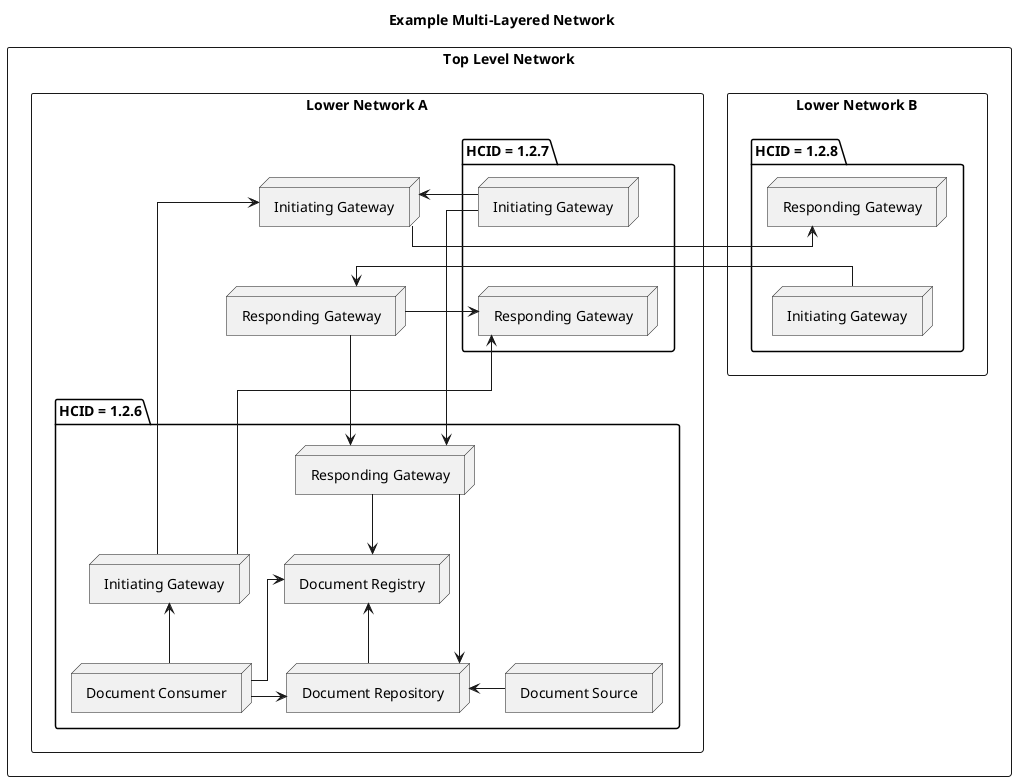 @startuml multi_layered_network.png
title "Example Multi-Layered Network"
skinparam linetype ortho
rectangle topLevelNetwork as "Top Level Network" {
    rectangle lowerNetworkB as "Lower Network B" {
        package community3 as "HCID = 1.2.8" {
            node ig3 as "Initiating Gateway"
            node rg3 as "Responding Gateway"
        }
    }
    rectangle lowerNetworkA as "Lower Network A" {
        together {
            node nig as "Initiating Gateway"
            node nrg as "Responding Gateway"
        }
        package community1 as "HCID = 1.2.6" {
            together {
                node ig1 as "Initiating Gateway"
                node rg1 as "Responding Gateway"
            }
        node registry as "Document Registry"
        node repo as "Document Repository"
        node dc as "Document Consumer"
        node ds as "Document Source"
        } 
        package community2 as "HCID = 1.2.7" {
            node ig2 as "Initiating Gateway"
            node rg2 as "Responding Gateway"
        }
    }
}
ig3 -l-> nrg
nig -r-> rg3
ig1 -u-> nig
ig2 -r-> nig
nrg -d-> rg1
nrg -l-> rg2
ig1 -l-> rg2
ig2 -r-> rg1
dc -u-> ig1
rg1 -d-> registry
rg1 -d-> repo
dc -u-> registry
dc -r-> repo
ds -l-> repo
repo -u-> registry
nig --[hidden]> nrg
rg3 --[hidden]> ig3
ig2 --[hidden]> rg2
@enduml
